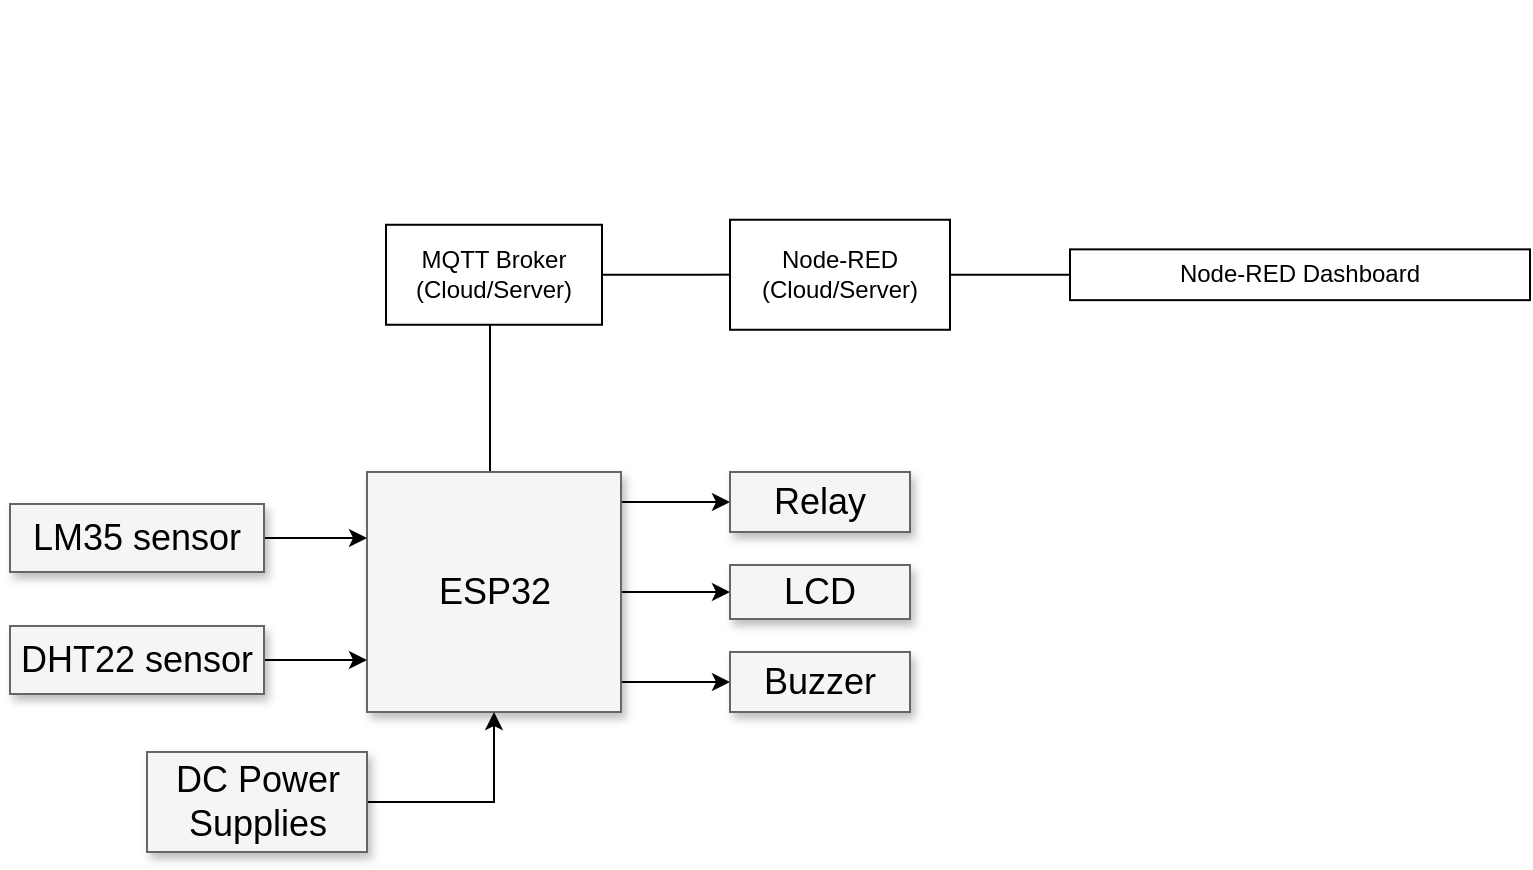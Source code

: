 <mxfile version="24.8.6">
  <diagram name="Page-1" id="90a13364-a465-7bf4-72fc-28e22215d7a0">
    <mxGraphModel dx="1097" dy="561" grid="0" gridSize="10" guides="1" tooltips="1" connect="1" arrows="1" fold="1" page="1" pageScale="1.5" pageWidth="1169" pageHeight="826" background="none" math="0" shadow="0">
      <root>
        <mxCell id="0" style=";html=1;" />
        <mxCell id="1" style=";html=1;" parent="0" />
        <mxCell id="3a17f1ce550125da-13" style="edgeStyle=elbowEdgeStyle;rounded=0;html=1;startArrow=none;startFill=0;jettySize=auto;orthogonalLoop=1;fontSize=18;elbow=vertical;" parent="1" source="3a17f1ce550125da-2" target="3a17f1ce550125da-4" edge="1">
          <mxGeometry relative="1" as="geometry" />
        </mxCell>
        <mxCell id="3a17f1ce550125da-14" style="edgeStyle=elbowEdgeStyle;rounded=0;html=1;startArrow=none;startFill=0;jettySize=auto;orthogonalLoop=1;fontSize=18;elbow=vertical;" parent="1" source="3a17f1ce550125da-2" target="3a17f1ce550125da-5" edge="1">
          <mxGeometry relative="1" as="geometry" />
        </mxCell>
        <mxCell id="3a17f1ce550125da-15" style="edgeStyle=elbowEdgeStyle;rounded=0;html=1;startArrow=none;startFill=0;jettySize=auto;orthogonalLoop=1;fontSize=18;elbow=vertical;" parent="1" source="3a17f1ce550125da-2" target="3a17f1ce550125da-6" edge="1">
          <mxGeometry relative="1" as="geometry" />
        </mxCell>
        <mxCell id="eXltjL7liktvoNSjFx98-20" value="" style="edgeStyle=orthogonalEdgeStyle;rounded=0;orthogonalLoop=1;jettySize=auto;html=1;entryX=0;entryY=0.25;entryDx=0;entryDy=0;" edge="1" parent="1" source="3a17f1ce550125da-2" target="eXltjL7liktvoNSjFx98-6">
          <mxGeometry relative="1" as="geometry">
            <mxPoint x="930" y="400" as="targetPoint" />
            <Array as="points">
              <mxPoint x="870" y="370" />
              <mxPoint x="850" y="370" />
              <mxPoint x="850" y="369" />
            </Array>
          </mxGeometry>
        </mxCell>
        <mxCell id="3a17f1ce550125da-2" value="ESP32" style="whiteSpace=wrap;html=1;shadow=1;fontSize=18;fillColor=#f5f5f5;strokeColor=#666666;" parent="1" vertex="1">
          <mxGeometry x="808.5" y="480" width="127" height="120" as="geometry" />
        </mxCell>
        <mxCell id="3a17f1ce550125da-4" value="Relay" style="whiteSpace=wrap;html=1;shadow=1;fontSize=18;fillColor=#f5f5f5;strokeColor=#666666;" parent="1" vertex="1">
          <mxGeometry x="990" y="480" width="90" height="30" as="geometry" />
        </mxCell>
        <mxCell id="3a17f1ce550125da-5" value="LCD" style="whiteSpace=wrap;html=1;shadow=1;fontSize=18;fillColor=#f5f5f5;strokeColor=#666666;" parent="1" vertex="1">
          <mxGeometry x="990" y="526.5" width="90" height="27" as="geometry" />
        </mxCell>
        <mxCell id="3a17f1ce550125da-6" value="Buzzer" style="whiteSpace=wrap;html=1;shadow=1;fontSize=18;fillColor=#f5f5f5;strokeColor=#666666;" parent="1" vertex="1">
          <mxGeometry x="990" y="570" width="90" height="30" as="geometry" />
        </mxCell>
        <mxCell id="3a17f1ce550125da-20" style="edgeStyle=elbowEdgeStyle;rounded=0;html=1;startArrow=none;startFill=0;jettySize=auto;orthogonalLoop=1;fontSize=18;elbow=vertical;" parent="1" source="3a17f1ce550125da-8" target="3a17f1ce550125da-2" edge="1">
          <mxGeometry relative="1" as="geometry">
            <Array as="points">
              <mxPoint x="757" y="514" />
            </Array>
          </mxGeometry>
        </mxCell>
        <mxCell id="3a17f1ce550125da-8" value="LM35 sensor" style="whiteSpace=wrap;html=1;shadow=1;fontSize=18;fillColor=#f5f5f5;strokeColor=#666666;" parent="1" vertex="1">
          <mxGeometry x="630" y="496" width="127" height="34" as="geometry" />
        </mxCell>
        <mxCell id="3a17f1ce550125da-21" style="edgeStyle=elbowEdgeStyle;rounded=0;html=1;startArrow=none;startFill=0;jettySize=auto;orthogonalLoop=1;fontSize=18;elbow=vertical;" parent="1" source="3a17f1ce550125da-9" target="3a17f1ce550125da-2" edge="1">
          <mxGeometry relative="1" as="geometry" />
        </mxCell>
        <mxCell id="3a17f1ce550125da-9" value="DHT22 sensor" style="whiteSpace=wrap;html=1;shadow=1;fontSize=18;fillColor=#f5f5f5;strokeColor=#666666;" parent="1" vertex="1">
          <mxGeometry x="630" y="557" width="127" height="34" as="geometry" />
        </mxCell>
        <mxCell id="eXltjL7liktvoNSjFx98-2" style="edgeStyle=orthogonalEdgeStyle;rounded=0;orthogonalLoop=1;jettySize=auto;html=1;exitX=1;exitY=0.5;exitDx=0;exitDy=0;entryX=0.5;entryY=1;entryDx=0;entryDy=0;" edge="1" parent="1" source="3a17f1ce550125da-11" target="3a17f1ce550125da-2">
          <mxGeometry relative="1" as="geometry" />
        </mxCell>
        <mxCell id="3a17f1ce550125da-11" value="DC Power Supplies" style="whiteSpace=wrap;html=1;shadow=1;fontSize=18;fillColor=#f5f5f5;strokeColor=#666666;" parent="1" vertex="1">
          <mxGeometry x="698.5" y="620" width="110" height="50" as="geometry" />
        </mxCell>
        <mxCell id="eXltjL7liktvoNSjFx98-5" value="" style="shape=image;verticalLabelPosition=bottom;labelBackgroundColor=default;verticalAlign=top;aspect=fixed;imageAspect=0;image=https://upload.wikimedia.org/wikipedia/commons/2/2b/Node-red-icon.png;" vertex="1" parent="1">
          <mxGeometry x="991.81" y="250" width="106.38" height="106.38" as="geometry" />
        </mxCell>
        <mxCell id="eXltjL7liktvoNSjFx98-21" value="" style="edgeStyle=orthogonalEdgeStyle;rounded=0;orthogonalLoop=1;jettySize=auto;html=1;entryX=0.835;entryY=0.657;entryDx=0;entryDy=0;entryPerimeter=0;" edge="1" parent="1" source="eXltjL7liktvoNSjFx98-6" target="eXltjL7liktvoNSjFx98-10">
          <mxGeometry relative="1" as="geometry">
            <Array as="points">
              <mxPoint x="977" y="381" />
              <mxPoint x="1120" y="381" />
            </Array>
          </mxGeometry>
        </mxCell>
        <mxCell id="eXltjL7liktvoNSjFx98-6" value="MQTT Broker&lt;div&gt;(Cloud/Server)&lt;/div&gt;" style="rounded=0;whiteSpace=wrap;html=1;" vertex="1" parent="1">
          <mxGeometry x="818" y="356.38" width="108" height="50" as="geometry" />
        </mxCell>
        <mxCell id="eXltjL7liktvoNSjFx98-24" value="" style="edgeStyle=orthogonalEdgeStyle;rounded=0;orthogonalLoop=1;jettySize=auto;html=1;entryX=0.089;entryY=0.917;entryDx=0;entryDy=0;entryPerimeter=0;" edge="1" parent="1" source="eXltjL7liktvoNSjFx98-10" target="eXltjL7liktvoNSjFx98-14">
          <mxGeometry relative="1" as="geometry">
            <Array as="points">
              <mxPoint x="1174" y="381" />
              <mxPoint x="1230" y="381" />
            </Array>
          </mxGeometry>
        </mxCell>
        <mxCell id="eXltjL7liktvoNSjFx98-10" value="Node-RED&lt;br&gt;(Cloud/Server)" style="rounded=0;whiteSpace=wrap;html=1;" vertex="1" parent="1">
          <mxGeometry x="990" y="353.88" width="110" height="55" as="geometry" />
        </mxCell>
        <mxCell id="eXltjL7liktvoNSjFx98-11" style="edgeStyle=orthogonalEdgeStyle;rounded=0;orthogonalLoop=1;jettySize=auto;html=1;exitX=0.5;exitY=1;exitDx=0;exitDy=0;" edge="1" parent="1" source="3a17f1ce550125da-9" target="3a17f1ce550125da-9">
          <mxGeometry relative="1" as="geometry" />
        </mxCell>
        <mxCell id="eXltjL7liktvoNSjFx98-12" value="" style="shape=image;verticalLabelPosition=bottom;labelBackgroundColor=default;verticalAlign=top;aspect=fixed;imageAspect=0;image=https://nodered.org/images/dashboardl.png;" vertex="1" parent="1">
          <mxGeometry x="1160" y="250.0" width="230" height="118.07" as="geometry" />
        </mxCell>
        <mxCell id="eXltjL7liktvoNSjFx98-14" value="Node-RED&amp;nbsp;Dashboard" style="rounded=0;whiteSpace=wrap;html=1;" vertex="1" parent="1">
          <mxGeometry x="1160" y="368.68" width="230" height="25.4" as="geometry" />
        </mxCell>
        <mxCell id="eXltjL7liktvoNSjFx98-26" value="" style="shape=image;verticalLabelPosition=bottom;labelBackgroundColor=default;verticalAlign=top;aspect=fixed;imageAspect=0;image=https://img.stackshare.io/service/5553/default_2dcac61412b6471ead5aefeb132d01c1fb844e96.png;" vertex="1" parent="1">
          <mxGeometry x="816.25" y="244.13" width="109.75" height="109.75" as="geometry" />
        </mxCell>
      </root>
    </mxGraphModel>
  </diagram>
</mxfile>
